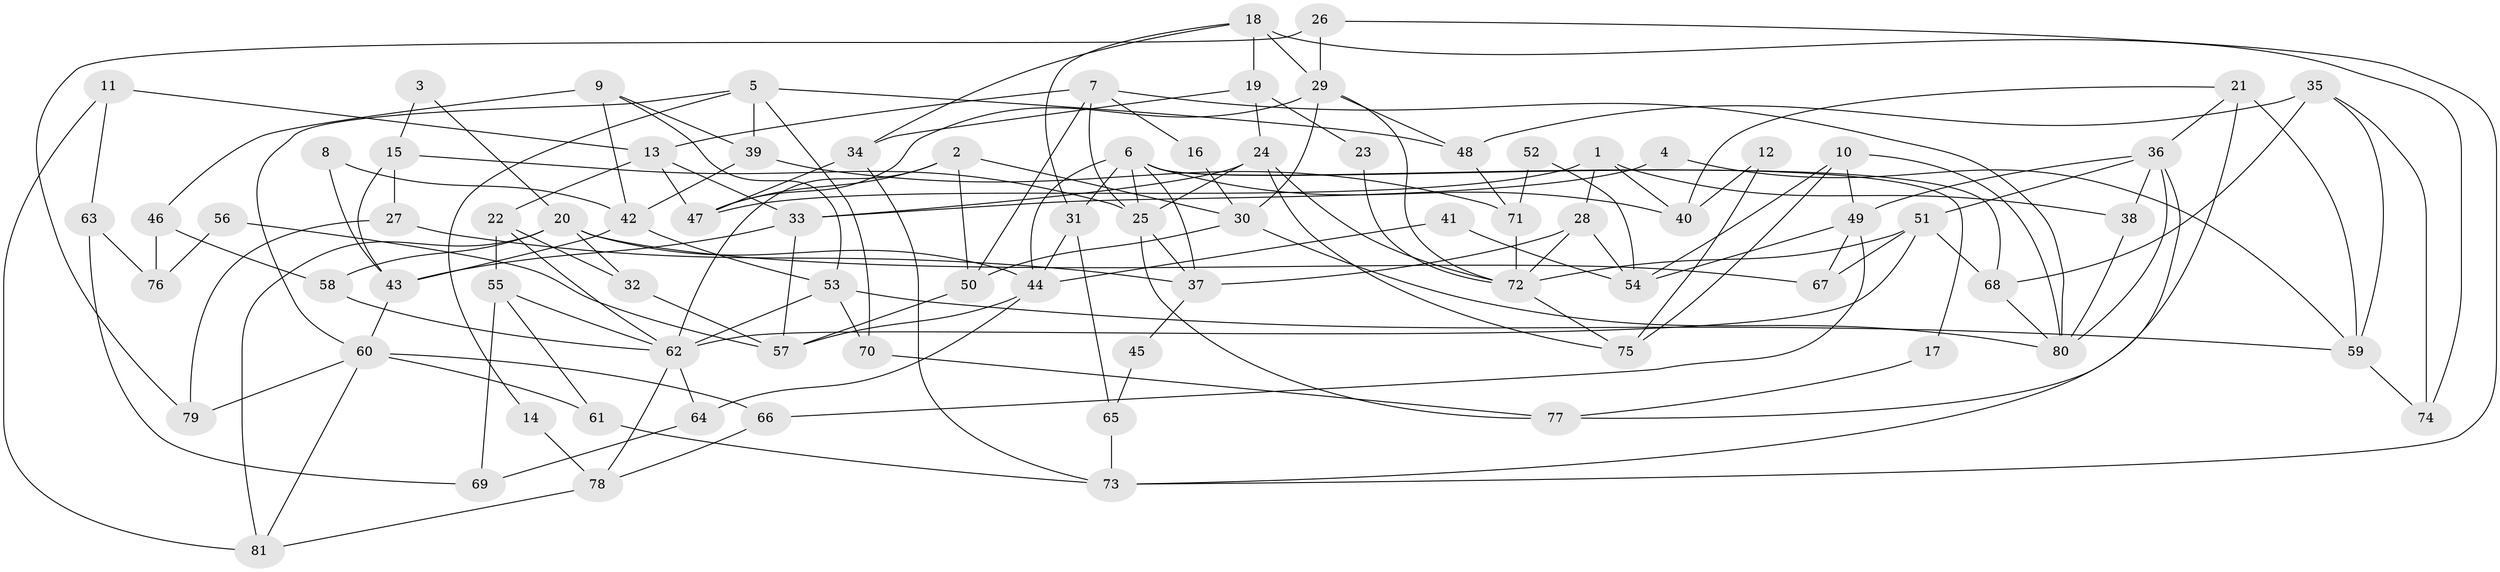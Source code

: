 // coarse degree distribution, {3: 0.09375, 4: 0.28125, 5: 0.1875, 6: 0.125, 2: 0.125, 7: 0.0625, 9: 0.03125, 8: 0.0625, 10: 0.03125}
// Generated by graph-tools (version 1.1) at 2025/54/03/04/25 21:54:58]
// undirected, 81 vertices, 162 edges
graph export_dot {
graph [start="1"]
  node [color=gray90,style=filled];
  1;
  2;
  3;
  4;
  5;
  6;
  7;
  8;
  9;
  10;
  11;
  12;
  13;
  14;
  15;
  16;
  17;
  18;
  19;
  20;
  21;
  22;
  23;
  24;
  25;
  26;
  27;
  28;
  29;
  30;
  31;
  32;
  33;
  34;
  35;
  36;
  37;
  38;
  39;
  40;
  41;
  42;
  43;
  44;
  45;
  46;
  47;
  48;
  49;
  50;
  51;
  52;
  53;
  54;
  55;
  56;
  57;
  58;
  59;
  60;
  61;
  62;
  63;
  64;
  65;
  66;
  67;
  68;
  69;
  70;
  71;
  72;
  73;
  74;
  75;
  76;
  77;
  78;
  79;
  80;
  81;
  1 -- 38;
  1 -- 47;
  1 -- 28;
  1 -- 40;
  2 -- 50;
  2 -- 30;
  2 -- 47;
  2 -- 62;
  3 -- 20;
  3 -- 15;
  4 -- 33;
  4 -- 59;
  5 -- 60;
  5 -- 48;
  5 -- 14;
  5 -- 39;
  5 -- 70;
  6 -- 44;
  6 -- 37;
  6 -- 17;
  6 -- 25;
  6 -- 31;
  6 -- 40;
  6 -- 68;
  7 -- 80;
  7 -- 25;
  7 -- 13;
  7 -- 16;
  7 -- 50;
  8 -- 42;
  8 -- 43;
  9 -- 39;
  9 -- 53;
  9 -- 42;
  9 -- 46;
  10 -- 75;
  10 -- 54;
  10 -- 49;
  10 -- 80;
  11 -- 13;
  11 -- 81;
  11 -- 63;
  12 -- 40;
  12 -- 75;
  13 -- 47;
  13 -- 22;
  13 -- 33;
  14 -- 78;
  15 -- 43;
  15 -- 25;
  15 -- 27;
  16 -- 30;
  17 -- 77;
  18 -- 74;
  18 -- 19;
  18 -- 29;
  18 -- 31;
  18 -- 34;
  19 -- 24;
  19 -- 34;
  19 -- 23;
  20 -- 67;
  20 -- 44;
  20 -- 32;
  20 -- 58;
  20 -- 81;
  21 -- 36;
  21 -- 40;
  21 -- 59;
  21 -- 77;
  22 -- 62;
  22 -- 32;
  22 -- 55;
  23 -- 72;
  24 -- 72;
  24 -- 33;
  24 -- 25;
  24 -- 75;
  25 -- 37;
  25 -- 77;
  26 -- 79;
  26 -- 73;
  26 -- 29;
  27 -- 37;
  27 -- 79;
  28 -- 72;
  28 -- 37;
  28 -- 54;
  29 -- 30;
  29 -- 47;
  29 -- 48;
  29 -- 72;
  30 -- 80;
  30 -- 50;
  31 -- 44;
  31 -- 65;
  32 -- 57;
  33 -- 57;
  33 -- 43;
  34 -- 47;
  34 -- 73;
  35 -- 68;
  35 -- 59;
  35 -- 48;
  35 -- 74;
  36 -- 80;
  36 -- 73;
  36 -- 38;
  36 -- 49;
  36 -- 51;
  37 -- 45;
  38 -- 80;
  39 -- 71;
  39 -- 42;
  41 -- 54;
  41 -- 44;
  42 -- 43;
  42 -- 53;
  43 -- 60;
  44 -- 57;
  44 -- 64;
  45 -- 65;
  46 -- 58;
  46 -- 76;
  48 -- 71;
  49 -- 54;
  49 -- 66;
  49 -- 67;
  50 -- 57;
  51 -- 62;
  51 -- 67;
  51 -- 68;
  51 -- 72;
  52 -- 54;
  52 -- 71;
  53 -- 70;
  53 -- 59;
  53 -- 62;
  55 -- 62;
  55 -- 61;
  55 -- 69;
  56 -- 76;
  56 -- 57;
  58 -- 62;
  59 -- 74;
  60 -- 81;
  60 -- 61;
  60 -- 66;
  60 -- 79;
  61 -- 73;
  62 -- 64;
  62 -- 78;
  63 -- 69;
  63 -- 76;
  64 -- 69;
  65 -- 73;
  66 -- 78;
  68 -- 80;
  70 -- 77;
  71 -- 72;
  72 -- 75;
  78 -- 81;
}
